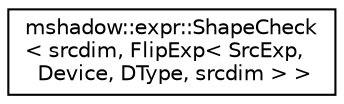 digraph "Graphical Class Hierarchy"
{
 // LATEX_PDF_SIZE
  edge [fontname="Helvetica",fontsize="10",labelfontname="Helvetica",labelfontsize="10"];
  node [fontname="Helvetica",fontsize="10",shape=record];
  rankdir="LR";
  Node0 [label="mshadow::expr::ShapeCheck\l\< srcdim, FlipExp\< SrcExp,\l Device, DType, srcdim \> \>",height=0.2,width=0.4,color="black", fillcolor="white", style="filled",URL="$structmshadow_1_1expr_1_1ShapeCheck_3_01srcdim_00_01FlipExp_3_01SrcExp_00_01Device_00_01DType_00_01srcdim_01_4_01_4.html",tooltip=" "];
}

